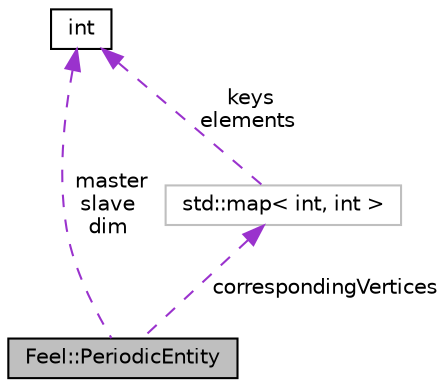 digraph "Feel::PeriodicEntity"
{
 // LATEX_PDF_SIZE
  edge [fontname="Helvetica",fontsize="10",labelfontname="Helvetica",labelfontsize="10"];
  node [fontname="Helvetica",fontsize="10",shape=record];
  Node1 [label="Feel::PeriodicEntity",height=0.2,width=0.4,color="black", fillcolor="grey75", style="filled", fontcolor="black",tooltip=" "];
  Node2 -> Node1 [dir="back",color="darkorchid3",fontsize="10",style="dashed",label=" correspondingVertices" ,fontname="Helvetica"];
  Node2 [label="std::map\< int, int \>",height=0.2,width=0.4,color="grey75", fillcolor="white", style="filled",tooltip=" "];
  Node3 -> Node2 [dir="back",color="darkorchid3",fontsize="10",style="dashed",label=" keys\nelements" ,fontname="Helvetica"];
  Node3 [label="int",height=0.2,width=0.4,color="black", fillcolor="white", style="filled",URL="$classint.html",tooltip=" "];
  Node3 -> Node1 [dir="back",color="darkorchid3",fontsize="10",style="dashed",label=" master\nslave\ndim" ,fontname="Helvetica"];
}

